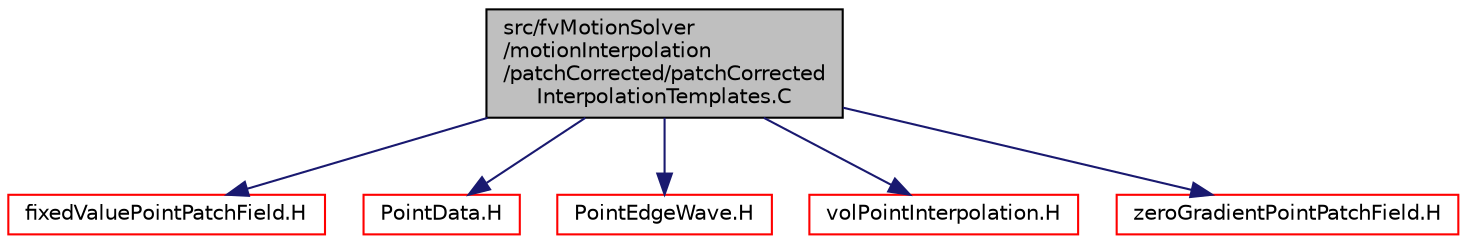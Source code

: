 digraph "src/fvMotionSolver/motionInterpolation/patchCorrected/patchCorrectedInterpolationTemplates.C"
{
  bgcolor="transparent";
  edge [fontname="Helvetica",fontsize="10",labelfontname="Helvetica",labelfontsize="10"];
  node [fontname="Helvetica",fontsize="10",shape=record];
  Node1 [label="src/fvMotionSolver\l/motionInterpolation\l/patchCorrected/patchCorrected\lInterpolationTemplates.C",height=0.2,width=0.4,color="black", fillcolor="grey75", style="filled" fontcolor="black"];
  Node1 -> Node2 [color="midnightblue",fontsize="10",style="solid",fontname="Helvetica"];
  Node2 [label="fixedValuePointPatchField.H",height=0.2,width=0.4,color="red",URL="$fixedValuePointPatchField_8H.html"];
  Node1 -> Node3 [color="midnightblue",fontsize="10",style="solid",fontname="Helvetica"];
  Node3 [label="PointData.H",height=0.2,width=0.4,color="red",URL="$PointData_8H.html"];
  Node1 -> Node4 [color="midnightblue",fontsize="10",style="solid",fontname="Helvetica"];
  Node4 [label="PointEdgeWave.H",height=0.2,width=0.4,color="red",URL="$PointEdgeWave_8H.html"];
  Node1 -> Node5 [color="midnightblue",fontsize="10",style="solid",fontname="Helvetica"];
  Node5 [label="volPointInterpolation.H",height=0.2,width=0.4,color="red",URL="$volPointInterpolation_8H.html"];
  Node1 -> Node6 [color="midnightblue",fontsize="10",style="solid",fontname="Helvetica"];
  Node6 [label="zeroGradientPointPatchField.H",height=0.2,width=0.4,color="red",URL="$zeroGradientPointPatchField_8H.html"];
}

